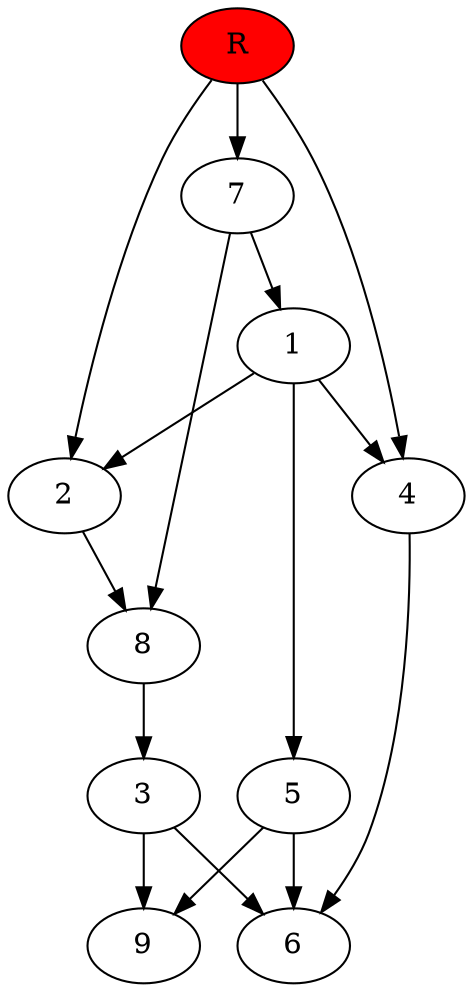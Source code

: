 digraph prb43643 {
	1
	2
	3
	4
	5
	6
	7
	8
	R [fillcolor="#ff0000" style=filled]
	1 -> 2
	1 -> 4
	1 -> 5
	2 -> 8
	3 -> 6
	3 -> 9
	4 -> 6
	5 -> 6
	5 -> 9
	7 -> 1
	7 -> 8
	8 -> 3
	R -> 2
	R -> 4
	R -> 7
}
